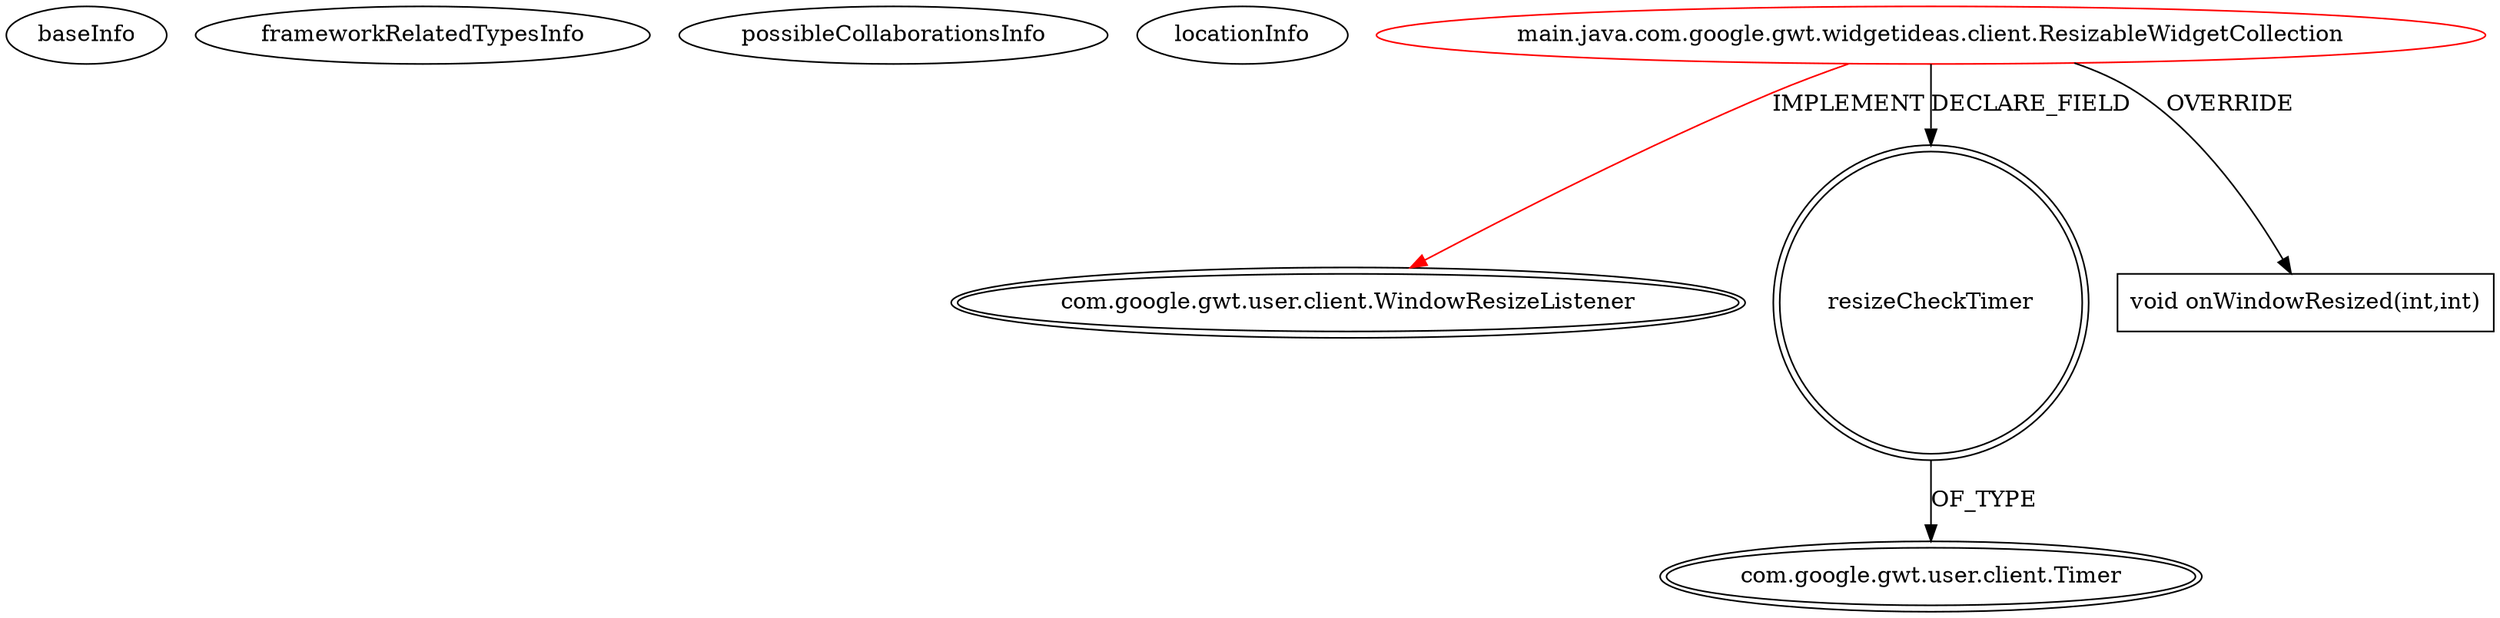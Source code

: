 digraph {
baseInfo[graphId=3452,category="extension_graph",isAnonymous=false,possibleRelation=false]
frameworkRelatedTypesInfo[0="com.google.gwt.user.client.WindowResizeListener"]
possibleCollaborationsInfo[]
locationInfo[projectName="laaglu-gwt-incubator-slider",filePath="/laaglu-gwt-incubator-slider/gwt-incubator-slider-master/src/main/java/com/google/gwt/widgetideas/client/ResizableWidgetCollection.java",contextSignature="ResizableWidgetCollection",graphId="3452"]
0[label="main.java.com.google.gwt.widgetideas.client.ResizableWidgetCollection",vertexType="ROOT_CLIENT_CLASS_DECLARATION",isFrameworkType=false,color=red]
1[label="com.google.gwt.user.client.WindowResizeListener",vertexType="FRAMEWORK_INTERFACE_TYPE",isFrameworkType=true,peripheries=2]
2[label="resizeCheckTimer",vertexType="FIELD_DECLARATION",isFrameworkType=true,peripheries=2,shape=circle]
3[label="com.google.gwt.user.client.Timer",vertexType="FRAMEWORK_CLASS_TYPE",isFrameworkType=true,peripheries=2]
4[label="void onWindowResized(int,int)",vertexType="OVERRIDING_METHOD_DECLARATION",isFrameworkType=false,shape=box]
0->1[label="IMPLEMENT",color=red]
0->2[label="DECLARE_FIELD"]
2->3[label="OF_TYPE"]
0->4[label="OVERRIDE"]
}
